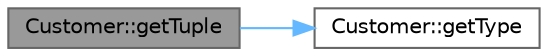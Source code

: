 digraph "Customer::getTuple"
{
 // LATEX_PDF_SIZE
  bgcolor="transparent";
  edge [fontname=Helvetica,fontsize=10,labelfontname=Helvetica,labelfontsize=10];
  node [fontname=Helvetica,fontsize=10,shape=box,height=0.2,width=0.4];
  rankdir="LR";
  Node1 [id="Node000001",label="Customer::getTuple",height=0.2,width=0.4,color="gray40", fillcolor="grey60", style="filled", fontcolor="black",tooltip="Trả về thông tin khách hàng dưới dạng danh sách chuỗi, dùng cho hiển thị hoặc xuất dữ liệu."];
  Node1 -> Node2 [id="edge1_Node000001_Node000002",color="steelblue1",style="solid",tooltip=" "];
  Node2 [id="Node000002",label="Customer::getType",height=0.2,width=0.4,color="grey40", fillcolor="white", style="filled",URL="$class_customer.html#a4f77d0ffacbb1fe82f93fb45e0eba480",tooltip="Lấy loại khách hàng dưới dạng chuỗi."];
}
